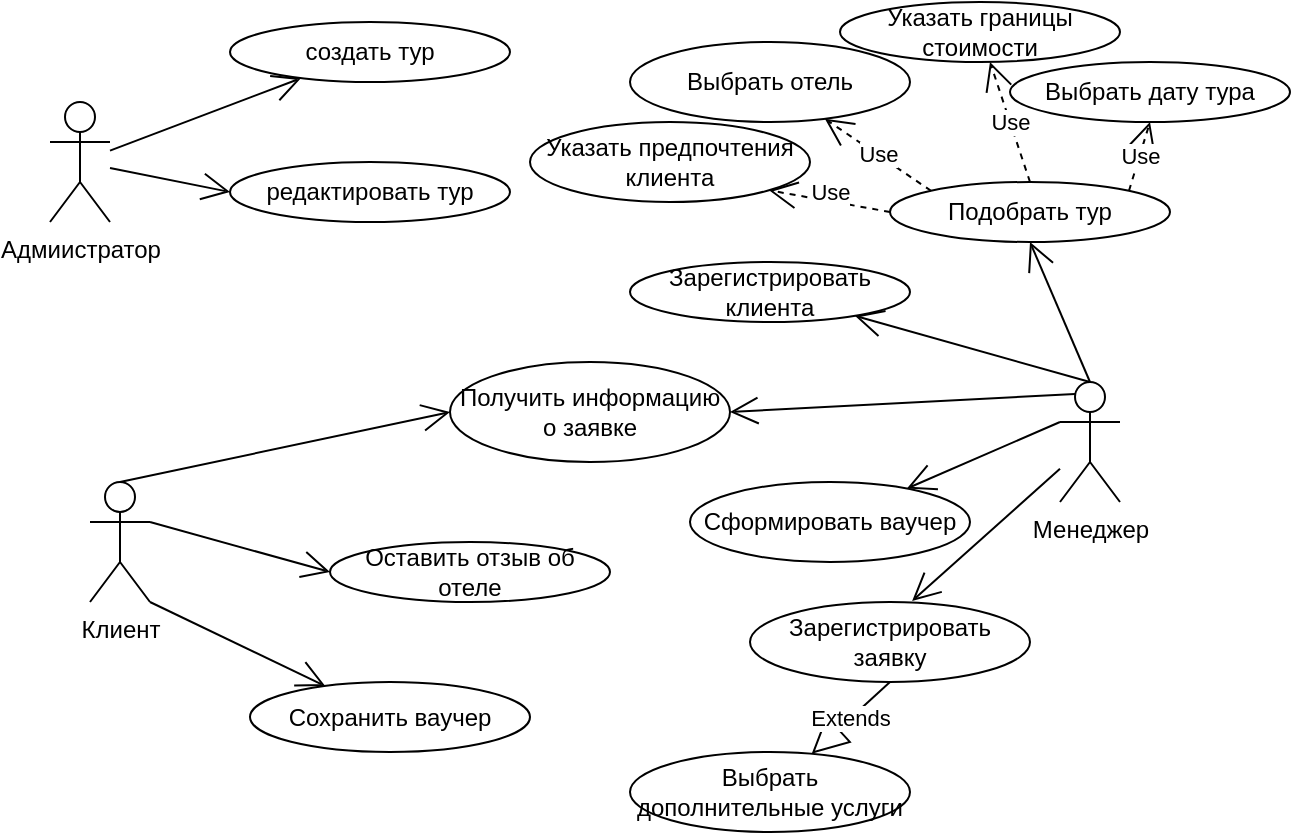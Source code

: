 <mxfile version="13.9.7" type="github">
  <diagram id="kCMEV_RF5n_8L0Ktzy3m" name="Page-1">
    <mxGraphModel dx="1572" dy="406" grid="1" gridSize="10" guides="1" tooltips="1" connect="1" arrows="1" fold="1" page="1" pageScale="1" pageWidth="827" pageHeight="1169" math="0" shadow="0">
      <root>
        <mxCell id="0" />
        <mxCell id="1" parent="0" />
        <mxCell id="ZvlY1D-wefkvVAR1Uuvb-1" value="&lt;div&gt;Менеджер&lt;/div&gt;" style="shape=umlActor;verticalLabelPosition=bottom;verticalAlign=top;html=1;" vertex="1" parent="1">
          <mxGeometry x="515" y="200" width="30" height="60" as="geometry" />
        </mxCell>
        <mxCell id="ZvlY1D-wefkvVAR1Uuvb-2" value="Клиент" style="shape=umlActor;verticalLabelPosition=bottom;verticalAlign=top;html=1;" vertex="1" parent="1">
          <mxGeometry x="30" y="250" width="30" height="60" as="geometry" />
        </mxCell>
        <mxCell id="ZvlY1D-wefkvVAR1Uuvb-3" value="Адмиистратор" style="shape=umlActor;verticalLabelPosition=bottom;verticalAlign=top;html=1;" vertex="1" parent="1">
          <mxGeometry x="10" y="60" width="30" height="60" as="geometry" />
        </mxCell>
        <mxCell id="ZvlY1D-wefkvVAR1Uuvb-4" value="Подобрать тур" style="ellipse;whiteSpace=wrap;html=1;" vertex="1" parent="1">
          <mxGeometry x="430" y="100" width="140" height="30" as="geometry" />
        </mxCell>
        <mxCell id="ZvlY1D-wefkvVAR1Uuvb-5" value="Выбрать дату тура" style="ellipse;whiteSpace=wrap;html=1;" vertex="1" parent="1">
          <mxGeometry x="490" y="40" width="140" height="30" as="geometry" />
        </mxCell>
        <mxCell id="ZvlY1D-wefkvVAR1Uuvb-6" value="редактировать тур" style="ellipse;whiteSpace=wrap;html=1;" vertex="1" parent="1">
          <mxGeometry x="100" y="90" width="140" height="30" as="geometry" />
        </mxCell>
        <mxCell id="ZvlY1D-wefkvVAR1Uuvb-7" value="&lt;div&gt;Указать предпочтения клиента&lt;/div&gt;" style="ellipse;whiteSpace=wrap;html=1;" vertex="1" parent="1">
          <mxGeometry x="250" y="70" width="140" height="40" as="geometry" />
        </mxCell>
        <mxCell id="ZvlY1D-wefkvVAR1Uuvb-8" value="Оставить отзыв об отеле" style="ellipse;whiteSpace=wrap;html=1;" vertex="1" parent="1">
          <mxGeometry x="150" y="280" width="140" height="30" as="geometry" />
        </mxCell>
        <mxCell id="ZvlY1D-wefkvVAR1Uuvb-9" value="Выбрать отель" style="ellipse;whiteSpace=wrap;html=1;" vertex="1" parent="1">
          <mxGeometry x="300" y="30" width="140" height="40" as="geometry" />
        </mxCell>
        <mxCell id="ZvlY1D-wefkvVAR1Uuvb-10" value="Зарегистрировать клиента" style="ellipse;whiteSpace=wrap;html=1;" vertex="1" parent="1">
          <mxGeometry x="300" y="140" width="140" height="30" as="geometry" />
        </mxCell>
        <mxCell id="ZvlY1D-wefkvVAR1Uuvb-11" value="Сохранить ваучер" style="ellipse;whiteSpace=wrap;html=1;" vertex="1" parent="1">
          <mxGeometry x="110" y="350" width="140" height="35" as="geometry" />
        </mxCell>
        <mxCell id="ZvlY1D-wefkvVAR1Uuvb-12" value="&lt;div&gt;создать тур&lt;/div&gt;" style="ellipse;whiteSpace=wrap;html=1;" vertex="1" parent="1">
          <mxGeometry x="100" y="20" width="140" height="30" as="geometry" />
        </mxCell>
        <mxCell id="ZvlY1D-wefkvVAR1Uuvb-15" value="Указать границы стоимости" style="ellipse;whiteSpace=wrap;html=1;" vertex="1" parent="1">
          <mxGeometry x="405" y="10" width="140" height="30" as="geometry" />
        </mxCell>
        <mxCell id="ZvlY1D-wefkvVAR1Uuvb-17" value="Получить информацию о заявке" style="ellipse;whiteSpace=wrap;html=1;" vertex="1" parent="1">
          <mxGeometry x="210" y="190" width="140" height="50" as="geometry" />
        </mxCell>
        <mxCell id="ZvlY1D-wefkvVAR1Uuvb-18" value="Выбрать дополнительные услуги" style="ellipse;whiteSpace=wrap;html=1;" vertex="1" parent="1">
          <mxGeometry x="300" y="385" width="140" height="40" as="geometry" />
        </mxCell>
        <mxCell id="ZvlY1D-wefkvVAR1Uuvb-19" value="Сформировать ваучер" style="ellipse;whiteSpace=wrap;html=1;" vertex="1" parent="1">
          <mxGeometry x="330" y="250" width="140" height="40" as="geometry" />
        </mxCell>
        <mxCell id="ZvlY1D-wefkvVAR1Uuvb-20" value="Зарегистрировать заявку" style="ellipse;whiteSpace=wrap;html=1;" vertex="1" parent="1">
          <mxGeometry x="360" y="310" width="140" height="40" as="geometry" />
        </mxCell>
        <mxCell id="ZvlY1D-wefkvVAR1Uuvb-37" value="Use" style="endArrow=open;endSize=12;dashed=1;html=1;exitX=0.5;exitY=0;exitDx=0;exitDy=0;" edge="1" parent="1" source="ZvlY1D-wefkvVAR1Uuvb-4" target="ZvlY1D-wefkvVAR1Uuvb-15">
          <mxGeometry width="160" relative="1" as="geometry">
            <mxPoint x="300" y="210" as="sourcePoint" />
            <mxPoint x="460" y="210" as="targetPoint" />
          </mxGeometry>
        </mxCell>
        <mxCell id="ZvlY1D-wefkvVAR1Uuvb-39" value="Use" style="endArrow=open;endSize=12;dashed=1;html=1;exitX=1;exitY=0;exitDx=0;exitDy=0;entryX=0.5;entryY=1;entryDx=0;entryDy=0;" edge="1" parent="1" source="ZvlY1D-wefkvVAR1Uuvb-4" target="ZvlY1D-wefkvVAR1Uuvb-5">
          <mxGeometry width="160" relative="1" as="geometry">
            <mxPoint x="300" y="210" as="sourcePoint" />
            <mxPoint x="460" y="210" as="targetPoint" />
          </mxGeometry>
        </mxCell>
        <mxCell id="ZvlY1D-wefkvVAR1Uuvb-40" value="Use" style="endArrow=open;endSize=12;dashed=1;html=1;exitX=0;exitY=0;exitDx=0;exitDy=0;" edge="1" parent="1" source="ZvlY1D-wefkvVAR1Uuvb-4" target="ZvlY1D-wefkvVAR1Uuvb-9">
          <mxGeometry width="160" relative="1" as="geometry">
            <mxPoint x="300" y="210" as="sourcePoint" />
            <mxPoint x="460" y="210" as="targetPoint" />
          </mxGeometry>
        </mxCell>
        <mxCell id="ZvlY1D-wefkvVAR1Uuvb-41" value="Use" style="endArrow=open;endSize=12;dashed=1;html=1;exitX=0;exitY=0.5;exitDx=0;exitDy=0;entryX=1;entryY=1;entryDx=0;entryDy=0;" edge="1" parent="1" source="ZvlY1D-wefkvVAR1Uuvb-4" target="ZvlY1D-wefkvVAR1Uuvb-7">
          <mxGeometry x="0.023" y="-5" width="160" relative="1" as="geometry">
            <mxPoint x="300" y="210" as="sourcePoint" />
            <mxPoint x="460" y="210" as="targetPoint" />
            <mxPoint as="offset" />
          </mxGeometry>
        </mxCell>
        <mxCell id="ZvlY1D-wefkvVAR1Uuvb-53" value="" style="endArrow=open;endFill=1;endSize=12;html=1;exitX=0;exitY=0.333;exitDx=0;exitDy=0;exitPerimeter=0;" edge="1" parent="1" source="ZvlY1D-wefkvVAR1Uuvb-1" target="ZvlY1D-wefkvVAR1Uuvb-19">
          <mxGeometry width="160" relative="1" as="geometry">
            <mxPoint x="300" y="210" as="sourcePoint" />
            <mxPoint x="460" y="210" as="targetPoint" />
          </mxGeometry>
        </mxCell>
        <mxCell id="ZvlY1D-wefkvVAR1Uuvb-54" value="" style="endArrow=open;endFill=1;endSize=12;html=1;entryX=0.579;entryY=-0.012;entryDx=0;entryDy=0;entryPerimeter=0;" edge="1" parent="1" source="ZvlY1D-wefkvVAR1Uuvb-1" target="ZvlY1D-wefkvVAR1Uuvb-20">
          <mxGeometry width="160" relative="1" as="geometry">
            <mxPoint x="300" y="210" as="sourcePoint" />
            <mxPoint x="460" y="210" as="targetPoint" />
          </mxGeometry>
        </mxCell>
        <mxCell id="ZvlY1D-wefkvVAR1Uuvb-55" value="" style="endArrow=open;endFill=1;endSize=12;html=1;exitX=1;exitY=0.333;exitDx=0;exitDy=0;exitPerimeter=0;entryX=0;entryY=0.5;entryDx=0;entryDy=0;" edge="1" parent="1" source="ZvlY1D-wefkvVAR1Uuvb-2" target="ZvlY1D-wefkvVAR1Uuvb-8">
          <mxGeometry width="160" relative="1" as="geometry">
            <mxPoint x="300" y="210" as="sourcePoint" />
            <mxPoint x="460" y="210" as="targetPoint" />
          </mxGeometry>
        </mxCell>
        <mxCell id="ZvlY1D-wefkvVAR1Uuvb-56" value="" style="endArrow=open;endFill=1;endSize=12;html=1;exitX=1;exitY=1;exitDx=0;exitDy=0;exitPerimeter=0;" edge="1" parent="1" source="ZvlY1D-wefkvVAR1Uuvb-2" target="ZvlY1D-wefkvVAR1Uuvb-11">
          <mxGeometry width="160" relative="1" as="geometry">
            <mxPoint x="300" y="210" as="sourcePoint" />
            <mxPoint x="460" y="210" as="targetPoint" />
          </mxGeometry>
        </mxCell>
        <mxCell id="ZvlY1D-wefkvVAR1Uuvb-57" value="" style="endArrow=open;endFill=1;endSize=12;html=1;exitX=0.5;exitY=0;exitDx=0;exitDy=0;exitPerimeter=0;entryX=0;entryY=0.5;entryDx=0;entryDy=0;" edge="1" parent="1" source="ZvlY1D-wefkvVAR1Uuvb-2" target="ZvlY1D-wefkvVAR1Uuvb-17">
          <mxGeometry width="160" relative="1" as="geometry">
            <mxPoint x="300" y="210" as="sourcePoint" />
            <mxPoint x="460" y="210" as="targetPoint" />
          </mxGeometry>
        </mxCell>
        <mxCell id="ZvlY1D-wefkvVAR1Uuvb-58" value="" style="endArrow=open;endFill=1;endSize=12;html=1;entryX=1;entryY=0.5;entryDx=0;entryDy=0;exitX=0.25;exitY=0.1;exitDx=0;exitDy=0;exitPerimeter=0;" edge="1" parent="1" source="ZvlY1D-wefkvVAR1Uuvb-1" target="ZvlY1D-wefkvVAR1Uuvb-17">
          <mxGeometry width="160" relative="1" as="geometry">
            <mxPoint x="300" y="210" as="sourcePoint" />
            <mxPoint x="460" y="210" as="targetPoint" />
          </mxGeometry>
        </mxCell>
        <mxCell id="ZvlY1D-wefkvVAR1Uuvb-59" value="" style="endArrow=open;endFill=1;endSize=12;html=1;exitX=0.5;exitY=0;exitDx=0;exitDy=0;exitPerimeter=0;entryX=0.5;entryY=1;entryDx=0;entryDy=0;" edge="1" parent="1" source="ZvlY1D-wefkvVAR1Uuvb-1" target="ZvlY1D-wefkvVAR1Uuvb-4">
          <mxGeometry width="160" relative="1" as="geometry">
            <mxPoint x="300" y="210" as="sourcePoint" />
            <mxPoint x="460" y="210" as="targetPoint" />
          </mxGeometry>
        </mxCell>
        <mxCell id="ZvlY1D-wefkvVAR1Uuvb-60" value="" style="endArrow=open;endFill=1;endSize=12;html=1;exitX=0.5;exitY=0;exitDx=0;exitDy=0;exitPerimeter=0;" edge="1" parent="1" source="ZvlY1D-wefkvVAR1Uuvb-1" target="ZvlY1D-wefkvVAR1Uuvb-10">
          <mxGeometry width="160" relative="1" as="geometry">
            <mxPoint x="300" y="210" as="sourcePoint" />
            <mxPoint x="460" y="210" as="targetPoint" />
          </mxGeometry>
        </mxCell>
        <mxCell id="ZvlY1D-wefkvVAR1Uuvb-61" value="" style="endArrow=open;endFill=1;endSize=12;html=1;" edge="1" parent="1" source="ZvlY1D-wefkvVAR1Uuvb-3" target="ZvlY1D-wefkvVAR1Uuvb-12">
          <mxGeometry width="160" relative="1" as="geometry">
            <mxPoint x="300" y="210" as="sourcePoint" />
            <mxPoint x="460" y="210" as="targetPoint" />
          </mxGeometry>
        </mxCell>
        <mxCell id="ZvlY1D-wefkvVAR1Uuvb-62" value="" style="endArrow=open;endFill=1;endSize=12;html=1;entryX=0;entryY=0.5;entryDx=0;entryDy=0;" edge="1" parent="1" source="ZvlY1D-wefkvVAR1Uuvb-3" target="ZvlY1D-wefkvVAR1Uuvb-6">
          <mxGeometry width="160" relative="1" as="geometry">
            <mxPoint x="300" y="210" as="sourcePoint" />
            <mxPoint x="460" y="210" as="targetPoint" />
          </mxGeometry>
        </mxCell>
        <mxCell id="ZvlY1D-wefkvVAR1Uuvb-63" value="Extends" style="endArrow=block;endSize=16;endFill=0;html=1;exitX=0.5;exitY=1;exitDx=0;exitDy=0;" edge="1" parent="1" source="ZvlY1D-wefkvVAR1Uuvb-20" target="ZvlY1D-wefkvVAR1Uuvb-18">
          <mxGeometry width="160" relative="1" as="geometry">
            <mxPoint x="300" y="210" as="sourcePoint" />
            <mxPoint x="460" y="210" as="targetPoint" />
          </mxGeometry>
        </mxCell>
      </root>
    </mxGraphModel>
  </diagram>
</mxfile>
